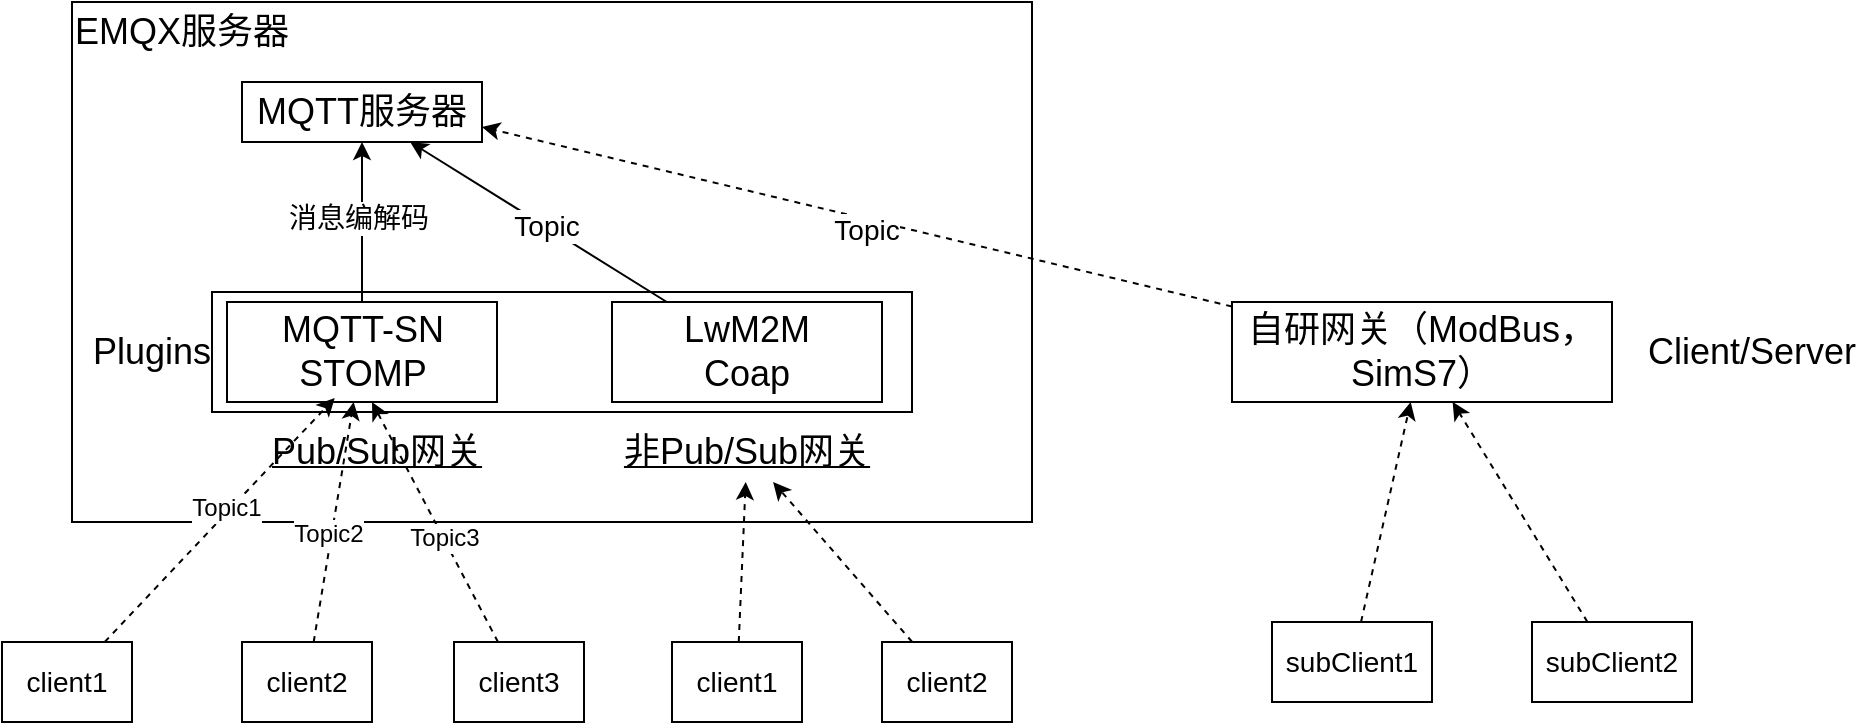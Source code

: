 <mxfile version="23.1.1" type="github">
  <diagram name="第 1 页" id="X_Hb-1_eLluj9XUOYYpD">
    <mxGraphModel dx="794" dy="466" grid="1" gridSize="10" guides="1" tooltips="1" connect="1" arrows="1" fold="1" page="1" pageScale="1" pageWidth="827" pageHeight="1169" math="0" shadow="0">
      <root>
        <mxCell id="0" />
        <mxCell id="1" parent="0" />
        <mxCell id="MWHKNPvCQjELJ2xHYArr-2" value="" style="rounded=0;whiteSpace=wrap;html=1;" parent="1" vertex="1">
          <mxGeometry x="190" y="40" width="480" height="260" as="geometry" />
        </mxCell>
        <mxCell id="NV6AspJVXS2o0j4S5Zyt-21" value="" style="rounded=0;whiteSpace=wrap;html=1;" vertex="1" parent="1">
          <mxGeometry x="260" y="185" width="350" height="60" as="geometry" />
        </mxCell>
        <mxCell id="MWHKNPvCQjELJ2xHYArr-1" value="&lt;font style=&quot;font-size: 18px;&quot;&gt;MQTT服务器&lt;/font&gt;" style="rounded=0;whiteSpace=wrap;html=1;" parent="1" vertex="1">
          <mxGeometry x="275" y="80" width="120" height="30" as="geometry" />
        </mxCell>
        <mxCell id="MWHKNPvCQjELJ2xHYArr-3" value="&lt;font style=&quot;font-size: 18px;&quot;&gt;EMQX服务器&lt;/font&gt;" style="text;html=1;strokeColor=none;fillColor=none;align=center;verticalAlign=middle;whiteSpace=wrap;rounded=0;" parent="1" vertex="1">
          <mxGeometry x="190" y="40" width="110" height="30" as="geometry" />
        </mxCell>
        <mxCell id="NV6AspJVXS2o0j4S5Zyt-5" value="" style="edgeStyle=orthogonalEdgeStyle;rounded=0;orthogonalLoop=1;jettySize=auto;html=1;" edge="1" parent="1" source="NV6AspJVXS2o0j4S5Zyt-1" target="MWHKNPvCQjELJ2xHYArr-1">
          <mxGeometry relative="1" as="geometry" />
        </mxCell>
        <mxCell id="NV6AspJVXS2o0j4S5Zyt-6" value="&lt;font style=&quot;font-size: 14px;&quot;&gt;消息编解码&lt;/font&gt;" style="edgeLabel;html=1;align=center;verticalAlign=middle;resizable=0;points=[];" vertex="1" connectable="0" parent="NV6AspJVXS2o0j4S5Zyt-5">
          <mxGeometry x="0.05" y="2" relative="1" as="geometry">
            <mxPoint as="offset" />
          </mxGeometry>
        </mxCell>
        <mxCell id="NV6AspJVXS2o0j4S5Zyt-1" value="&lt;font style=&quot;font-size: 18px;&quot;&gt;MQTT-SN&lt;br&gt;STOMP&lt;br&gt;&lt;/font&gt;" style="rounded=0;whiteSpace=wrap;html=1;" vertex="1" parent="1">
          <mxGeometry x="267.5" y="190" width="135" height="50" as="geometry" />
        </mxCell>
        <mxCell id="NV6AspJVXS2o0j4S5Zyt-8" style="rounded=0;orthogonalLoop=1;jettySize=auto;html=1;" edge="1" parent="1" source="NV6AspJVXS2o0j4S5Zyt-2" target="MWHKNPvCQjELJ2xHYArr-1">
          <mxGeometry relative="1" as="geometry" />
        </mxCell>
        <mxCell id="NV6AspJVXS2o0j4S5Zyt-9" value="&lt;font style=&quot;font-size: 14px;&quot;&gt;Topic&lt;/font&gt;" style="edgeLabel;html=1;align=center;verticalAlign=middle;resizable=0;points=[];" vertex="1" connectable="0" parent="NV6AspJVXS2o0j4S5Zyt-8">
          <mxGeometry x="-0.05" relative="1" as="geometry">
            <mxPoint as="offset" />
          </mxGeometry>
        </mxCell>
        <mxCell id="NV6AspJVXS2o0j4S5Zyt-2" value="&lt;font style=&quot;font-size: 18px;&quot;&gt;LwM2M&lt;br&gt;Coap&lt;br&gt;&lt;/font&gt;" style="rounded=0;whiteSpace=wrap;html=1;" vertex="1" parent="1">
          <mxGeometry x="460" y="190" width="135" height="50" as="geometry" />
        </mxCell>
        <mxCell id="NV6AspJVXS2o0j4S5Zyt-4" value="&lt;font style=&quot;font-size: 18px;&quot;&gt;&lt;u&gt;非Pub/Sub网关&lt;/u&gt;&lt;/font&gt;" style="text;html=1;strokeColor=none;fillColor=none;align=center;verticalAlign=middle;whiteSpace=wrap;rounded=0;" vertex="1" parent="1">
          <mxGeometry x="460" y="250" width="135" height="30" as="geometry" />
        </mxCell>
        <mxCell id="NV6AspJVXS2o0j4S5Zyt-7" value="&lt;font style=&quot;font-size: 14px;&quot;&gt;client1&lt;/font&gt;" style="rounded=0;whiteSpace=wrap;html=1;" vertex="1" parent="1">
          <mxGeometry x="155" y="360" width="65" height="40" as="geometry" />
        </mxCell>
        <mxCell id="NV6AspJVXS2o0j4S5Zyt-16" style="rounded=0;orthogonalLoop=1;jettySize=auto;html=1;dashed=1;" edge="1" parent="1" source="NV6AspJVXS2o0j4S5Zyt-10" target="NV6AspJVXS2o0j4S5Zyt-1">
          <mxGeometry relative="1" as="geometry" />
        </mxCell>
        <mxCell id="NV6AspJVXS2o0j4S5Zyt-19" value="&lt;font style=&quot;font-size: 12px;&quot;&gt;Topic2&lt;/font&gt;" style="edgeLabel;html=1;align=center;verticalAlign=middle;resizable=0;points=[];" vertex="1" connectable="0" parent="NV6AspJVXS2o0j4S5Zyt-16">
          <mxGeometry x="-0.106" y="2" relative="1" as="geometry">
            <mxPoint as="offset" />
          </mxGeometry>
        </mxCell>
        <mxCell id="NV6AspJVXS2o0j4S5Zyt-10" value="&lt;font style=&quot;font-size: 14px;&quot;&gt;client2&lt;/font&gt;" style="rounded=0;whiteSpace=wrap;html=1;" vertex="1" parent="1">
          <mxGeometry x="275" y="360" width="65" height="40" as="geometry" />
        </mxCell>
        <mxCell id="NV6AspJVXS2o0j4S5Zyt-17" style="rounded=0;orthogonalLoop=1;jettySize=auto;html=1;dashed=1;" edge="1" parent="1" source="NV6AspJVXS2o0j4S5Zyt-11">
          <mxGeometry relative="1" as="geometry">
            <mxPoint x="340" y="240" as="targetPoint" />
          </mxGeometry>
        </mxCell>
        <mxCell id="NV6AspJVXS2o0j4S5Zyt-20" value="&lt;font style=&quot;font-size: 12px;&quot;&gt;Topic3&lt;/font&gt;" style="edgeLabel;html=1;align=center;verticalAlign=middle;resizable=0;points=[];" vertex="1" connectable="0" parent="NV6AspJVXS2o0j4S5Zyt-17">
          <mxGeometry x="-0.133" relative="1" as="geometry">
            <mxPoint as="offset" />
          </mxGeometry>
        </mxCell>
        <mxCell id="NV6AspJVXS2o0j4S5Zyt-11" value="&lt;font style=&quot;font-size: 14px;&quot;&gt;client3&lt;/font&gt;" style="rounded=0;whiteSpace=wrap;html=1;" vertex="1" parent="1">
          <mxGeometry x="381" y="360" width="65" height="40" as="geometry" />
        </mxCell>
        <mxCell id="NV6AspJVXS2o0j4S5Zyt-23" value="" style="rounded=0;orthogonalLoop=1;jettySize=auto;html=1;dashed=1;" edge="1" parent="1" source="NV6AspJVXS2o0j4S5Zyt-12" target="NV6AspJVXS2o0j4S5Zyt-4">
          <mxGeometry relative="1" as="geometry" />
        </mxCell>
        <mxCell id="NV6AspJVXS2o0j4S5Zyt-12" value="&lt;font style=&quot;font-size: 14px;&quot;&gt;client1&lt;/font&gt;" style="rounded=0;whiteSpace=wrap;html=1;" vertex="1" parent="1">
          <mxGeometry x="490" y="360" width="65" height="40" as="geometry" />
        </mxCell>
        <mxCell id="NV6AspJVXS2o0j4S5Zyt-24" value="" style="rounded=0;orthogonalLoop=1;jettySize=auto;html=1;dashed=1;" edge="1" parent="1" source="NV6AspJVXS2o0j4S5Zyt-13" target="NV6AspJVXS2o0j4S5Zyt-4">
          <mxGeometry relative="1" as="geometry" />
        </mxCell>
        <mxCell id="NV6AspJVXS2o0j4S5Zyt-13" value="&lt;font style=&quot;font-size: 14px;&quot;&gt;client2&lt;/font&gt;" style="rounded=0;whiteSpace=wrap;html=1;" vertex="1" parent="1">
          <mxGeometry x="595" y="360" width="65" height="40" as="geometry" />
        </mxCell>
        <mxCell id="NV6AspJVXS2o0j4S5Zyt-14" style="rounded=0;orthogonalLoop=1;jettySize=auto;html=1;entryX=0.399;entryY=0.96;entryDx=0;entryDy=0;entryPerimeter=0;dashed=1;" edge="1" parent="1" source="NV6AspJVXS2o0j4S5Zyt-7" target="NV6AspJVXS2o0j4S5Zyt-1">
          <mxGeometry relative="1" as="geometry" />
        </mxCell>
        <mxCell id="NV6AspJVXS2o0j4S5Zyt-18" value="&lt;font style=&quot;font-size: 12px;&quot;&gt;Topic1&lt;/font&gt;" style="edgeLabel;html=1;align=center;verticalAlign=middle;resizable=0;points=[];" vertex="1" connectable="0" parent="NV6AspJVXS2o0j4S5Zyt-14">
          <mxGeometry x="0.066" y="1" relative="1" as="geometry">
            <mxPoint y="-1" as="offset" />
          </mxGeometry>
        </mxCell>
        <mxCell id="NV6AspJVXS2o0j4S5Zyt-3" value="&lt;font style=&quot;font-size: 18px;&quot;&gt;&lt;u&gt;Pub/Sub网关&lt;/u&gt;&lt;/font&gt;" style="text;html=1;strokeColor=none;fillColor=none;align=center;verticalAlign=middle;whiteSpace=wrap;rounded=0;" vertex="1" parent="1">
          <mxGeometry x="275" y="250" width="135" height="30" as="geometry" />
        </mxCell>
        <mxCell id="NV6AspJVXS2o0j4S5Zyt-22" value="&lt;font style=&quot;font-size: 18px;&quot;&gt;Plugins&lt;/font&gt;" style="text;html=1;strokeColor=none;fillColor=none;align=center;verticalAlign=middle;whiteSpace=wrap;rounded=0;" vertex="1" parent="1">
          <mxGeometry x="200" y="200" width="60" height="30" as="geometry" />
        </mxCell>
        <mxCell id="NV6AspJVXS2o0j4S5Zyt-27" style="rounded=0;orthogonalLoop=1;jettySize=auto;html=1;entryX=1;entryY=0.75;entryDx=0;entryDy=0;dashed=1;" edge="1" parent="1" source="NV6AspJVXS2o0j4S5Zyt-25" target="MWHKNPvCQjELJ2xHYArr-1">
          <mxGeometry relative="1" as="geometry" />
        </mxCell>
        <mxCell id="NV6AspJVXS2o0j4S5Zyt-28" value="Topic" style="edgeLabel;html=1;align=center;verticalAlign=middle;resizable=0;points=[];" vertex="1" connectable="0" parent="NV6AspJVXS2o0j4S5Zyt-27">
          <mxGeometry x="-0.03" y="3" relative="1" as="geometry">
            <mxPoint as="offset" />
          </mxGeometry>
        </mxCell>
        <mxCell id="NV6AspJVXS2o0j4S5Zyt-29" value="&lt;font style=&quot;font-size: 14px;&quot;&gt;Topic&lt;/font&gt;" style="edgeLabel;html=1;align=center;verticalAlign=middle;resizable=0;points=[];" vertex="1" connectable="0" parent="NV6AspJVXS2o0j4S5Zyt-27">
          <mxGeometry x="-0.027" y="5" relative="1" as="geometry">
            <mxPoint as="offset" />
          </mxGeometry>
        </mxCell>
        <mxCell id="NV6AspJVXS2o0j4S5Zyt-25" value="&lt;font style=&quot;font-size: 18px;&quot;&gt;自研网关（ModBus，SimS7）&lt;br&gt;&lt;/font&gt;" style="rounded=0;whiteSpace=wrap;html=1;" vertex="1" parent="1">
          <mxGeometry x="770" y="190" width="190" height="50" as="geometry" />
        </mxCell>
        <mxCell id="NV6AspJVXS2o0j4S5Zyt-32" value="" style="rounded=0;orthogonalLoop=1;jettySize=auto;html=1;dashed=1;" edge="1" parent="1" source="NV6AspJVXS2o0j4S5Zyt-26" target="NV6AspJVXS2o0j4S5Zyt-25">
          <mxGeometry relative="1" as="geometry" />
        </mxCell>
        <mxCell id="NV6AspJVXS2o0j4S5Zyt-26" value="&lt;font style=&quot;font-size: 14px;&quot;&gt;subClient1&lt;/font&gt;" style="rounded=0;whiteSpace=wrap;html=1;" vertex="1" parent="1">
          <mxGeometry x="790" y="350" width="80" height="40" as="geometry" />
        </mxCell>
        <mxCell id="NV6AspJVXS2o0j4S5Zyt-33" value="" style="rounded=0;orthogonalLoop=1;jettySize=auto;html=1;dashed=1;" edge="1" parent="1" source="NV6AspJVXS2o0j4S5Zyt-30" target="NV6AspJVXS2o0j4S5Zyt-25">
          <mxGeometry relative="1" as="geometry" />
        </mxCell>
        <mxCell id="NV6AspJVXS2o0j4S5Zyt-30" value="&lt;font style=&quot;font-size: 14px;&quot;&gt;subClient2&lt;/font&gt;" style="rounded=0;whiteSpace=wrap;html=1;" vertex="1" parent="1">
          <mxGeometry x="920" y="350" width="80" height="40" as="geometry" />
        </mxCell>
        <mxCell id="NV6AspJVXS2o0j4S5Zyt-31" value="&lt;font style=&quot;font-size: 18px;&quot;&gt;Client/Server&lt;/font&gt;" style="text;html=1;strokeColor=none;fillColor=none;align=center;verticalAlign=middle;whiteSpace=wrap;rounded=0;" vertex="1" parent="1">
          <mxGeometry x="1000" y="200" width="60" height="30" as="geometry" />
        </mxCell>
      </root>
    </mxGraphModel>
  </diagram>
</mxfile>
